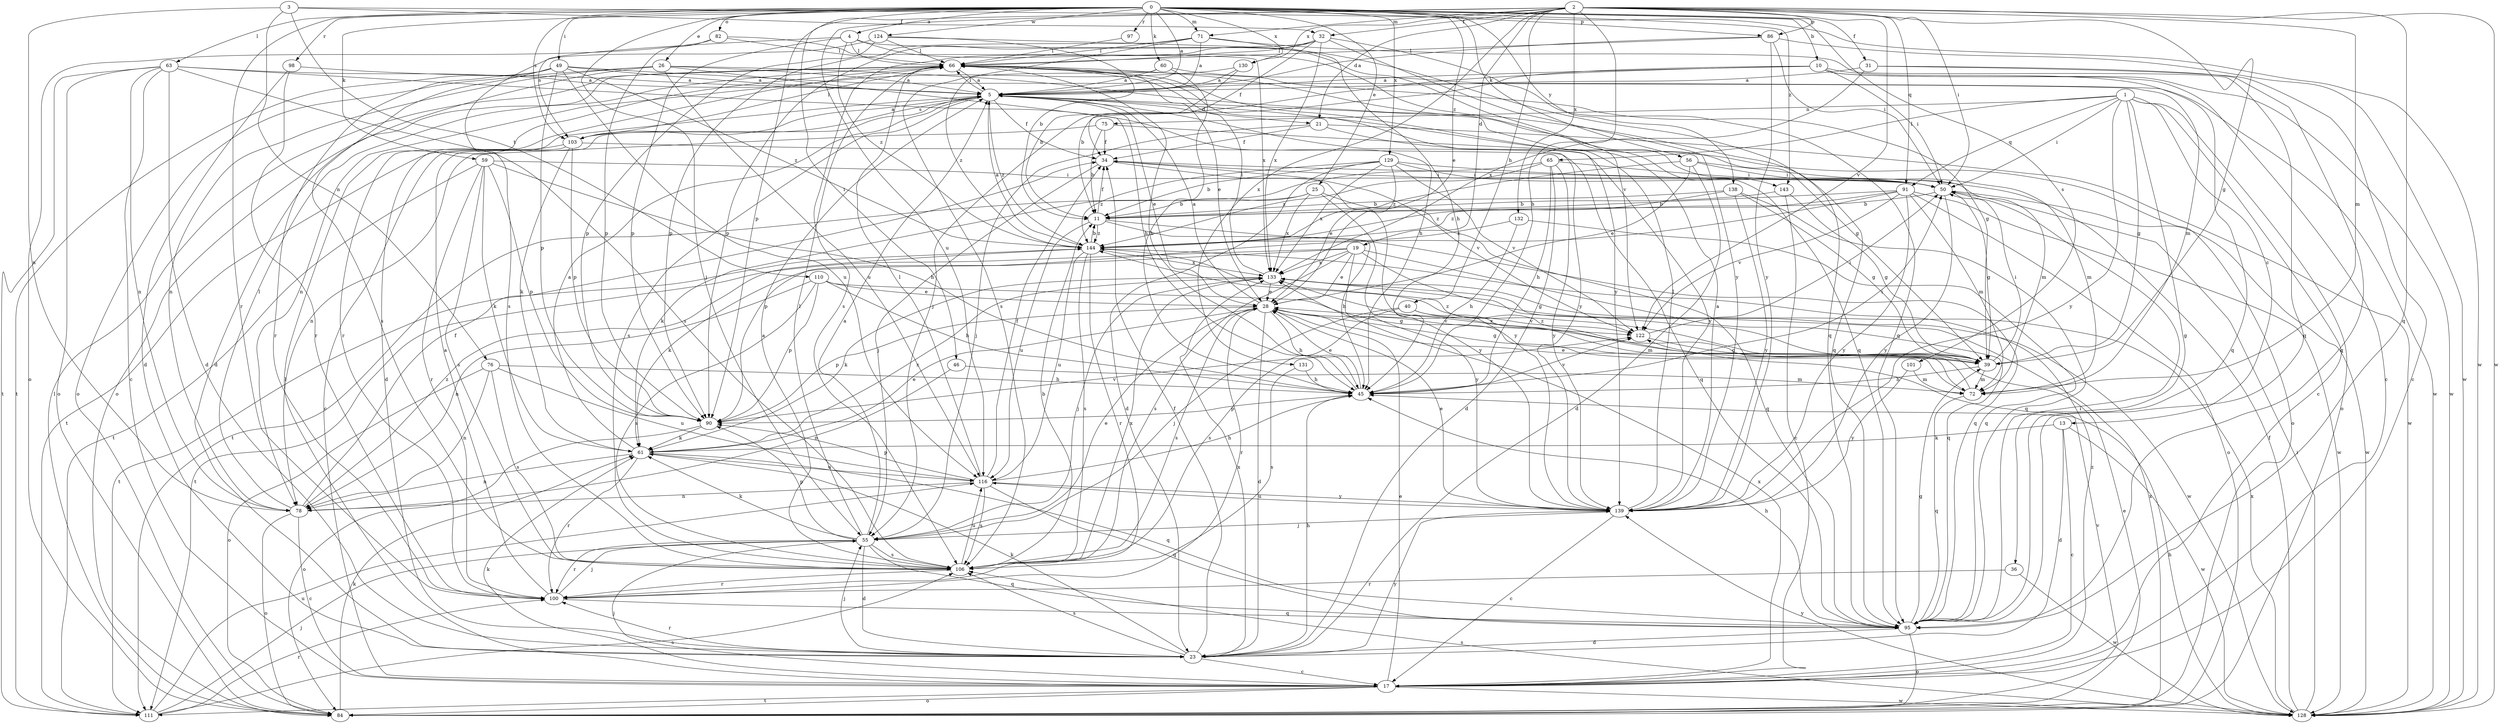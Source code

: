 strict digraph  {
0;
1;
2;
3;
4;
5;
10;
11;
13;
17;
19;
21;
23;
25;
26;
28;
31;
32;
34;
36;
39;
40;
45;
46;
49;
50;
55;
56;
59;
60;
61;
63;
65;
66;
71;
72;
75;
76;
78;
82;
84;
86;
90;
91;
95;
97;
98;
100;
101;
103;
106;
110;
111;
116;
122;
124;
128;
129;
130;
131;
132;
133;
138;
139;
143;
144;
0 -> 4  [label=a];
0 -> 5  [label=a];
0 -> 10  [label=b];
0 -> 25  [label=e];
0 -> 26  [label=e];
0 -> 28  [label=e];
0 -> 31  [label=f];
0 -> 46  [label=i];
0 -> 49  [label=i];
0 -> 55  [label=j];
0 -> 56  [label=k];
0 -> 59  [label=k];
0 -> 60  [label=k];
0 -> 63  [label=l];
0 -> 71  [label=m];
0 -> 82  [label=o];
0 -> 86  [label=p];
0 -> 97  [label=r];
0 -> 98  [label=r];
0 -> 100  [label=r];
0 -> 101  [label=s];
0 -> 103  [label=s];
0 -> 124  [label=w];
0 -> 129  [label=x];
0 -> 130  [label=x];
0 -> 138  [label=y];
0 -> 143  [label=z];
1 -> 13  [label=c];
1 -> 17  [label=c];
1 -> 36  [label=g];
1 -> 39  [label=g];
1 -> 50  [label=i];
1 -> 65  [label=l];
1 -> 75  [label=n];
1 -> 84  [label=o];
1 -> 91  [label=q];
1 -> 139  [label=y];
2 -> 19  [label=d];
2 -> 21  [label=d];
2 -> 32  [label=f];
2 -> 39  [label=g];
2 -> 40  [label=h];
2 -> 45  [label=h];
2 -> 50  [label=i];
2 -> 71  [label=m];
2 -> 72  [label=m];
2 -> 86  [label=p];
2 -> 90  [label=p];
2 -> 91  [label=q];
2 -> 95  [label=q];
2 -> 116  [label=u];
2 -> 122  [label=v];
2 -> 128  [label=w];
2 -> 130  [label=x];
2 -> 131  [label=x];
2 -> 132  [label=x];
3 -> 32  [label=f];
3 -> 76  [label=n];
3 -> 78  [label=n];
3 -> 110  [label=t];
3 -> 128  [label=w];
4 -> 66  [label=l];
4 -> 90  [label=p];
4 -> 95  [label=q];
4 -> 103  [label=s];
4 -> 143  [label=z];
4 -> 144  [label=z];
5 -> 21  [label=d];
5 -> 23  [label=d];
5 -> 28  [label=e];
5 -> 34  [label=f];
5 -> 39  [label=g];
5 -> 66  [label=l];
5 -> 103  [label=s];
5 -> 106  [label=s];
5 -> 139  [label=y];
5 -> 144  [label=z];
10 -> 5  [label=a];
10 -> 11  [label=b];
10 -> 17  [label=c];
10 -> 50  [label=i];
10 -> 55  [label=j];
10 -> 95  [label=q];
10 -> 128  [label=w];
11 -> 34  [label=f];
11 -> 45  [label=h];
11 -> 95  [label=q];
11 -> 116  [label=u];
11 -> 144  [label=z];
13 -> 17  [label=c];
13 -> 23  [label=d];
13 -> 61  [label=k];
13 -> 128  [label=w];
17 -> 28  [label=e];
17 -> 55  [label=j];
17 -> 61  [label=k];
17 -> 66  [label=l];
17 -> 84  [label=o];
17 -> 111  [label=t];
17 -> 128  [label=w];
17 -> 133  [label=x];
17 -> 144  [label=z];
19 -> 28  [label=e];
19 -> 39  [label=g];
19 -> 61  [label=k];
19 -> 95  [label=q];
19 -> 106  [label=s];
19 -> 111  [label=t];
19 -> 133  [label=x];
19 -> 139  [label=y];
21 -> 34  [label=f];
21 -> 55  [label=j];
21 -> 128  [label=w];
21 -> 139  [label=y];
23 -> 17  [label=c];
23 -> 34  [label=f];
23 -> 45  [label=h];
23 -> 55  [label=j];
23 -> 61  [label=k];
23 -> 100  [label=r];
23 -> 106  [label=s];
23 -> 133  [label=x];
23 -> 139  [label=y];
25 -> 11  [label=b];
25 -> 61  [label=k];
25 -> 95  [label=q];
25 -> 133  [label=x];
25 -> 139  [label=y];
26 -> 5  [label=a];
26 -> 23  [label=d];
26 -> 45  [label=h];
26 -> 78  [label=n];
26 -> 84  [label=o];
26 -> 95  [label=q];
26 -> 116  [label=u];
28 -> 5  [label=a];
28 -> 23  [label=d];
28 -> 39  [label=g];
28 -> 45  [label=h];
28 -> 90  [label=p];
28 -> 100  [label=r];
28 -> 106  [label=s];
28 -> 122  [label=v];
31 -> 5  [label=a];
31 -> 17  [label=c];
31 -> 95  [label=q];
31 -> 133  [label=x];
32 -> 34  [label=f];
32 -> 66  [label=l];
32 -> 90  [label=p];
32 -> 95  [label=q];
32 -> 106  [label=s];
32 -> 133  [label=x];
32 -> 139  [label=y];
34 -> 50  [label=i];
34 -> 55  [label=j];
34 -> 122  [label=v];
34 -> 139  [label=y];
36 -> 100  [label=r];
36 -> 128  [label=w];
39 -> 45  [label=h];
39 -> 50  [label=i];
39 -> 72  [label=m];
39 -> 133  [label=x];
39 -> 144  [label=z];
40 -> 55  [label=j];
40 -> 72  [label=m];
40 -> 106  [label=s];
40 -> 122  [label=v];
45 -> 28  [label=e];
45 -> 50  [label=i];
45 -> 66  [label=l];
45 -> 90  [label=p];
45 -> 122  [label=v];
46 -> 72  [label=m];
46 -> 78  [label=n];
49 -> 5  [label=a];
49 -> 72  [label=m];
49 -> 90  [label=p];
49 -> 100  [label=r];
49 -> 106  [label=s];
49 -> 111  [label=t];
49 -> 116  [label=u];
49 -> 144  [label=z];
50 -> 11  [label=b];
50 -> 39  [label=g];
50 -> 128  [label=w];
50 -> 139  [label=y];
55 -> 5  [label=a];
55 -> 23  [label=d];
55 -> 28  [label=e];
55 -> 61  [label=k];
55 -> 66  [label=l];
55 -> 90  [label=p];
55 -> 95  [label=q];
55 -> 100  [label=r];
55 -> 106  [label=s];
56 -> 23  [label=d];
56 -> 28  [label=e];
56 -> 50  [label=i];
56 -> 72  [label=m];
56 -> 144  [label=z];
59 -> 45  [label=h];
59 -> 50  [label=i];
59 -> 61  [label=k];
59 -> 90  [label=p];
59 -> 100  [label=r];
59 -> 106  [label=s];
59 -> 111  [label=t];
60 -> 5  [label=a];
60 -> 45  [label=h];
60 -> 128  [label=w];
60 -> 144  [label=z];
61 -> 5  [label=a];
61 -> 28  [label=e];
61 -> 78  [label=n];
61 -> 95  [label=q];
61 -> 100  [label=r];
61 -> 116  [label=u];
61 -> 133  [label=x];
63 -> 5  [label=a];
63 -> 17  [label=c];
63 -> 23  [label=d];
63 -> 45  [label=h];
63 -> 78  [label=n];
63 -> 84  [label=o];
63 -> 106  [label=s];
63 -> 111  [label=t];
65 -> 23  [label=d];
65 -> 45  [label=h];
65 -> 50  [label=i];
65 -> 111  [label=t];
65 -> 139  [label=y];
65 -> 144  [label=z];
66 -> 5  [label=a];
66 -> 28  [label=e];
66 -> 39  [label=g];
66 -> 84  [label=o];
66 -> 95  [label=q];
66 -> 100  [label=r];
66 -> 139  [label=y];
71 -> 5  [label=a];
71 -> 45  [label=h];
71 -> 66  [label=l];
71 -> 90  [label=p];
71 -> 95  [label=q];
71 -> 106  [label=s];
72 -> 28  [label=e];
72 -> 95  [label=q];
72 -> 144  [label=z];
75 -> 11  [label=b];
75 -> 34  [label=f];
75 -> 78  [label=n];
75 -> 84  [label=o];
76 -> 45  [label=h];
76 -> 78  [label=n];
76 -> 84  [label=o];
76 -> 106  [label=s];
76 -> 116  [label=u];
78 -> 17  [label=c];
78 -> 34  [label=f];
78 -> 66  [label=l];
78 -> 84  [label=o];
78 -> 144  [label=z];
82 -> 66  [label=l];
82 -> 84  [label=o];
82 -> 90  [label=p];
82 -> 133  [label=x];
84 -> 28  [label=e];
84 -> 61  [label=k];
84 -> 66  [label=l];
84 -> 122  [label=v];
84 -> 133  [label=x];
86 -> 5  [label=a];
86 -> 50  [label=i];
86 -> 66  [label=l];
86 -> 128  [label=w];
86 -> 139  [label=y];
90 -> 61  [label=k];
90 -> 84  [label=o];
90 -> 122  [label=v];
91 -> 11  [label=b];
91 -> 72  [label=m];
91 -> 84  [label=o];
91 -> 90  [label=p];
91 -> 122  [label=v];
91 -> 128  [label=w];
91 -> 139  [label=y];
91 -> 144  [label=z];
95 -> 23  [label=d];
95 -> 39  [label=g];
95 -> 45  [label=h];
95 -> 50  [label=i];
95 -> 84  [label=o];
97 -> 66  [label=l];
98 -> 5  [label=a];
98 -> 23  [label=d];
98 -> 100  [label=r];
100 -> 5  [label=a];
100 -> 55  [label=j];
100 -> 95  [label=q];
101 -> 72  [label=m];
101 -> 139  [label=y];
103 -> 5  [label=a];
103 -> 17  [label=c];
103 -> 61  [label=k];
103 -> 66  [label=l];
103 -> 90  [label=p];
103 -> 95  [label=q];
103 -> 111  [label=t];
106 -> 5  [label=a];
106 -> 11  [label=b];
106 -> 100  [label=r];
106 -> 116  [label=u];
106 -> 133  [label=x];
110 -> 28  [label=e];
110 -> 39  [label=g];
110 -> 45  [label=h];
110 -> 78  [label=n];
110 -> 90  [label=p];
110 -> 106  [label=s];
111 -> 55  [label=j];
111 -> 100  [label=r];
111 -> 106  [label=s];
111 -> 116  [label=u];
116 -> 34  [label=f];
116 -> 45  [label=h];
116 -> 66  [label=l];
116 -> 78  [label=n];
116 -> 90  [label=p];
116 -> 95  [label=q];
116 -> 106  [label=s];
116 -> 139  [label=y];
122 -> 39  [label=g];
122 -> 50  [label=i];
124 -> 11  [label=b];
124 -> 66  [label=l];
124 -> 90  [label=p];
124 -> 106  [label=s];
124 -> 122  [label=v];
128 -> 34  [label=f];
128 -> 45  [label=h];
128 -> 50  [label=i];
128 -> 106  [label=s];
128 -> 133  [label=x];
128 -> 139  [label=y];
129 -> 11  [label=b];
129 -> 23  [label=d];
129 -> 28  [label=e];
129 -> 50  [label=i];
129 -> 72  [label=m];
129 -> 122  [label=v];
129 -> 133  [label=x];
129 -> 144  [label=z];
130 -> 5  [label=a];
130 -> 11  [label=b];
130 -> 78  [label=n];
131 -> 45  [label=h];
131 -> 106  [label=s];
132 -> 45  [label=h];
132 -> 95  [label=q];
132 -> 144  [label=z];
133 -> 28  [label=e];
133 -> 55  [label=j];
133 -> 61  [label=k];
133 -> 66  [label=l];
133 -> 128  [label=w];
138 -> 11  [label=b];
138 -> 39  [label=g];
138 -> 95  [label=q];
138 -> 139  [label=y];
138 -> 144  [label=z];
139 -> 5  [label=a];
139 -> 17  [label=c];
139 -> 28  [label=e];
139 -> 55  [label=j];
139 -> 66  [label=l];
139 -> 116  [label=u];
143 -> 11  [label=b];
143 -> 17  [label=c];
143 -> 39  [label=g];
144 -> 5  [label=a];
144 -> 11  [label=b];
144 -> 100  [label=r];
144 -> 106  [label=s];
144 -> 111  [label=t];
144 -> 116  [label=u];
144 -> 133  [label=x];
}
